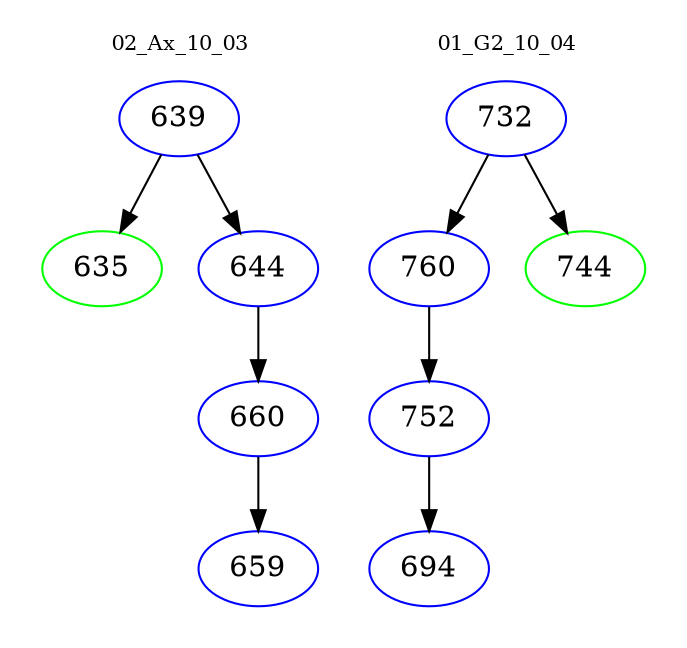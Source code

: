 digraph{
subgraph cluster_0 {
color = white
label = "02_Ax_10_03";
fontsize=10;
T0_639 [label="639", color="blue"]
T0_639 -> T0_635 [color="black"]
T0_635 [label="635", color="green"]
T0_639 -> T0_644 [color="black"]
T0_644 [label="644", color="blue"]
T0_644 -> T0_660 [color="black"]
T0_660 [label="660", color="blue"]
T0_660 -> T0_659 [color="black"]
T0_659 [label="659", color="blue"]
}
subgraph cluster_1 {
color = white
label = "01_G2_10_04";
fontsize=10;
T1_732 [label="732", color="blue"]
T1_732 -> T1_760 [color="black"]
T1_760 [label="760", color="blue"]
T1_760 -> T1_752 [color="black"]
T1_752 [label="752", color="blue"]
T1_752 -> T1_694 [color="black"]
T1_694 [label="694", color="blue"]
T1_732 -> T1_744 [color="black"]
T1_744 [label="744", color="green"]
}
}
